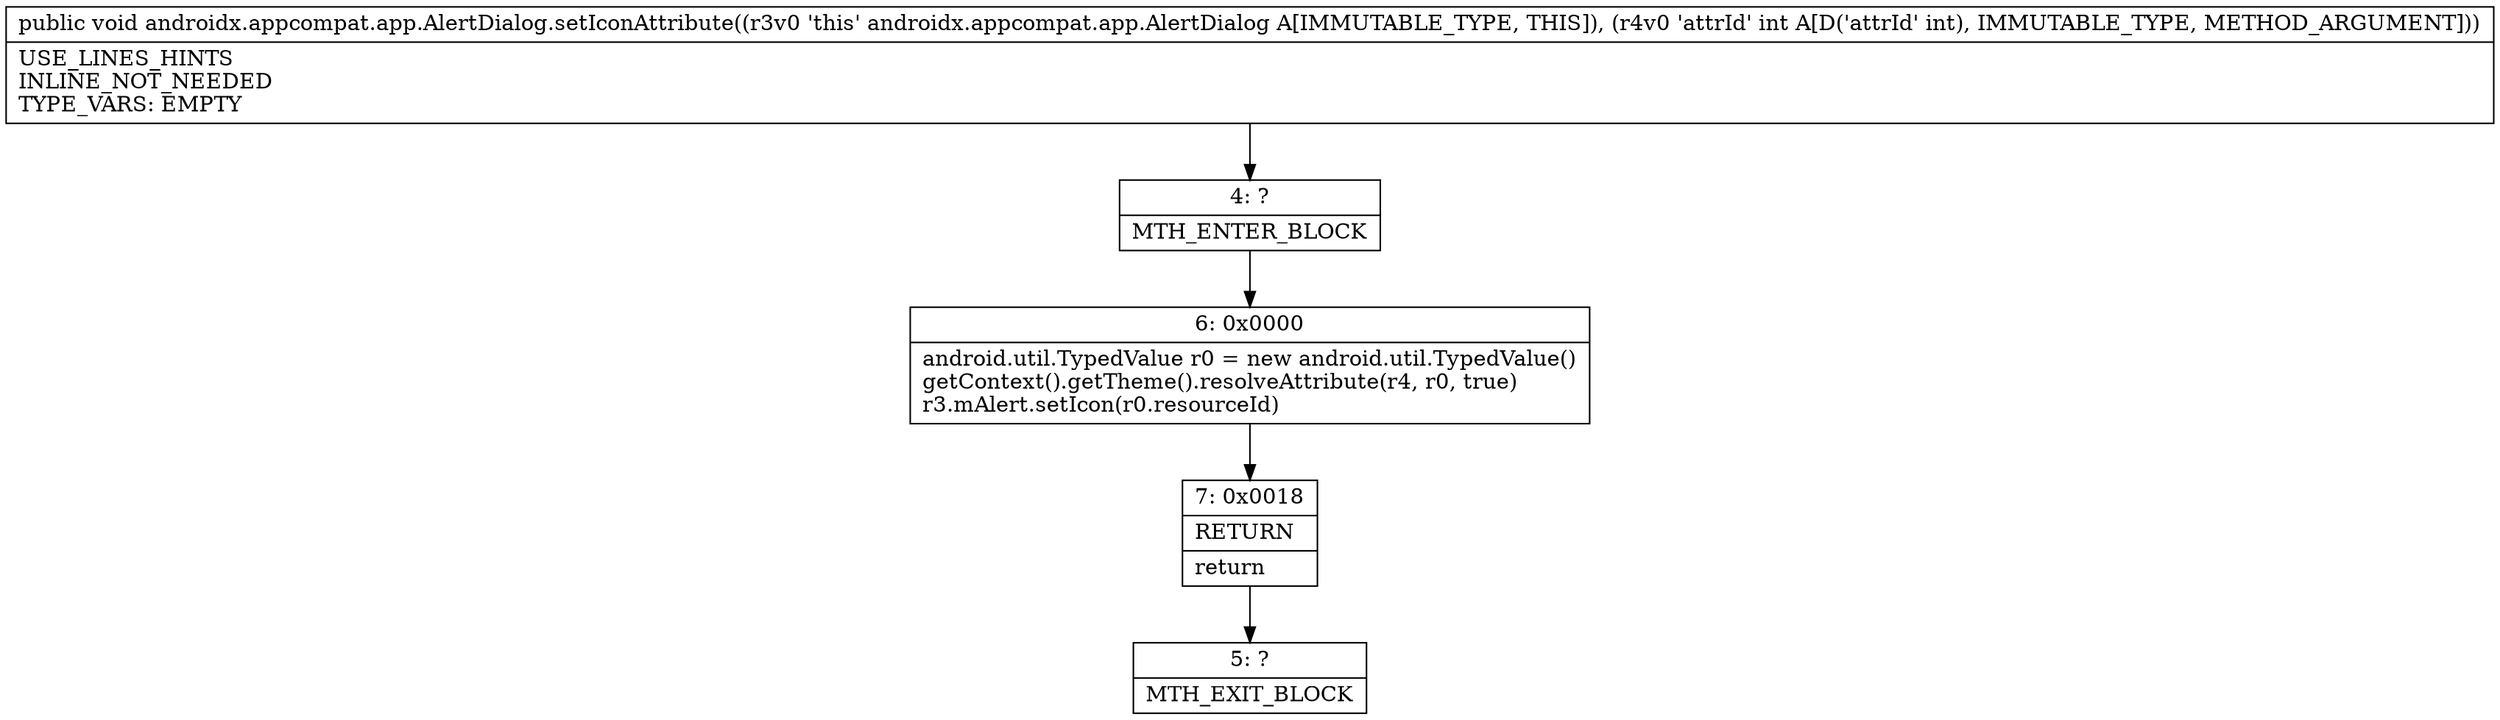digraph "CFG forandroidx.appcompat.app.AlertDialog.setIconAttribute(I)V" {
Node_4 [shape=record,label="{4\:\ ?|MTH_ENTER_BLOCK\l}"];
Node_6 [shape=record,label="{6\:\ 0x0000|android.util.TypedValue r0 = new android.util.TypedValue()\lgetContext().getTheme().resolveAttribute(r4, r0, true)\lr3.mAlert.setIcon(r0.resourceId)\l}"];
Node_7 [shape=record,label="{7\:\ 0x0018|RETURN\l|return\l}"];
Node_5 [shape=record,label="{5\:\ ?|MTH_EXIT_BLOCK\l}"];
MethodNode[shape=record,label="{public void androidx.appcompat.app.AlertDialog.setIconAttribute((r3v0 'this' androidx.appcompat.app.AlertDialog A[IMMUTABLE_TYPE, THIS]), (r4v0 'attrId' int A[D('attrId' int), IMMUTABLE_TYPE, METHOD_ARGUMENT]))  | USE_LINES_HINTS\lINLINE_NOT_NEEDED\lTYPE_VARS: EMPTY\l}"];
MethodNode -> Node_4;Node_4 -> Node_6;
Node_6 -> Node_7;
Node_7 -> Node_5;
}

